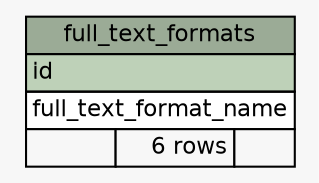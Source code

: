 // dot 2.2.1 on Windows 10 10.0
// SchemaSpy rev 590
digraph "full_text_formats" {
  graph [
    rankdir="RL"
    bgcolor="#f7f7f7"
    nodesep="0.18"
    ranksep="0.46"
    fontname="Helvetica"
    fontsize="11"
  ];
  node [
    fontname="Helvetica"
    fontsize="11"
    shape="plaintext"
  ];
  edge [
    arrowsize="0.8"
  ];
  "full_text_formats" [
    label=<
    <TABLE BORDER="0" CELLBORDER="1" CELLSPACING="0" BGCOLOR="#ffffff">
      <TR><TD COLSPAN="3" BGCOLOR="#9bab96" ALIGN="CENTER">full_text_formats</TD></TR>
      <TR><TD PORT="id" COLSPAN="3" BGCOLOR="#bed1b8" ALIGN="LEFT">id</TD></TR>
      <TR><TD PORT="full_text_format_name" COLSPAN="3" ALIGN="LEFT">full_text_format_name</TD></TR>
      <TR><TD ALIGN="LEFT" BGCOLOR="#f7f7f7">  </TD><TD ALIGN="RIGHT" BGCOLOR="#f7f7f7">6 rows</TD><TD ALIGN="RIGHT" BGCOLOR="#f7f7f7">  </TD></TR>
    </TABLE>>
    URL="tables/full_text_formats.html"
    tooltip="full_text_formats"
  ];
}
